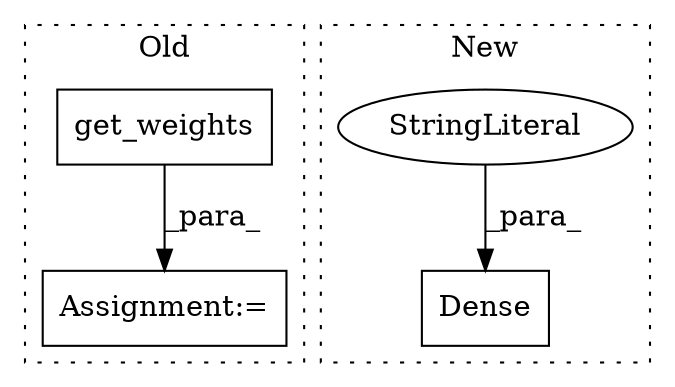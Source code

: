 digraph G {
subgraph cluster0 {
1 [label="get_weights" a="32" s="2798" l="13" shape="box"];
4 [label="Assignment:=" a="7" s="2786" l="1" shape="box"];
label = "Old";
style="dotted";
}
subgraph cluster1 {
2 [label="Dense" a="32" s="4167,4241" l="6,1" shape="box"];
3 [label="StringLiteral" a="45" s="4235" l="6" shape="ellipse"];
label = "New";
style="dotted";
}
1 -> 4 [label="_para_"];
3 -> 2 [label="_para_"];
}